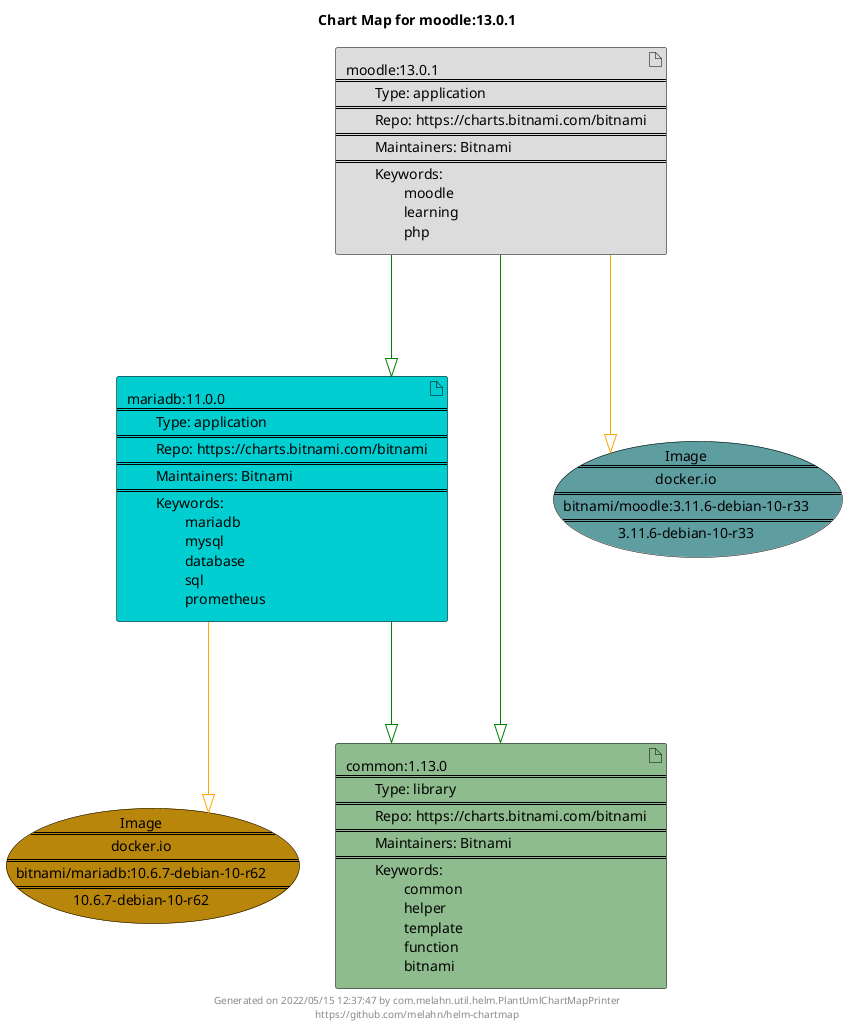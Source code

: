 @startuml
skinparam linetype ortho
skinparam backgroundColor white
skinparam usecaseBorderColor black
skinparam usecaseArrowColor LightSlateGray
skinparam artifactBorderColor black
skinparam artifactArrowColor LightSlateGray

title Chart Map for moodle:13.0.1

'There are 3 referenced Helm Charts
artifact "mariadb:11.0.0\n====\n\tType: application\n====\n\tRepo: https://charts.bitnami.com/bitnami\n====\n\tMaintainers: Bitnami\n====\n\tKeywords: \n\t\tmariadb\n\t\tmysql\n\t\tdatabase\n\t\tsql\n\t\tprometheus" as mariadb_11_0_0 #DarkTurquoise
artifact "moodle:13.0.1\n====\n\tType: application\n====\n\tRepo: https://charts.bitnami.com/bitnami\n====\n\tMaintainers: Bitnami\n====\n\tKeywords: \n\t\tmoodle\n\t\tlearning\n\t\tphp" as moodle_13_0_1 #Gainsboro
artifact "common:1.13.0\n====\n\tType: library\n====\n\tRepo: https://charts.bitnami.com/bitnami\n====\n\tMaintainers: Bitnami\n====\n\tKeywords: \n\t\tcommon\n\t\thelper\n\t\ttemplate\n\t\tfunction\n\t\tbitnami" as common_1_13_0 #DarkSeaGreen

'There are 2 referenced Docker Images
usecase "Image\n====\ndocker.io\n====\nbitnami/mariadb:10.6.7-debian-10-r62\n====\n10.6.7-debian-10-r62" as docker_io_bitnami_mariadb_10_6_7_debian_10_r62 #DarkGoldenRod
usecase "Image\n====\ndocker.io\n====\nbitnami/moodle:3.11.6-debian-10-r33\n====\n3.11.6-debian-10-r33" as docker_io_bitnami_moodle_3_11_6_debian_10_r33 #CadetBlue

'Chart Dependencies
moodle_13_0_1--[#green]-|>mariadb_11_0_0
mariadb_11_0_0--[#green]-|>common_1_13_0
moodle_13_0_1--[#green]-|>common_1_13_0
mariadb_11_0_0--[#orange]-|>docker_io_bitnami_mariadb_10_6_7_debian_10_r62
moodle_13_0_1--[#orange]-|>docker_io_bitnami_moodle_3_11_6_debian_10_r33

center footer Generated on 2022/05/15 12:37:47 by com.melahn.util.helm.PlantUmlChartMapPrinter\nhttps://github.com/melahn/helm-chartmap
@enduml
